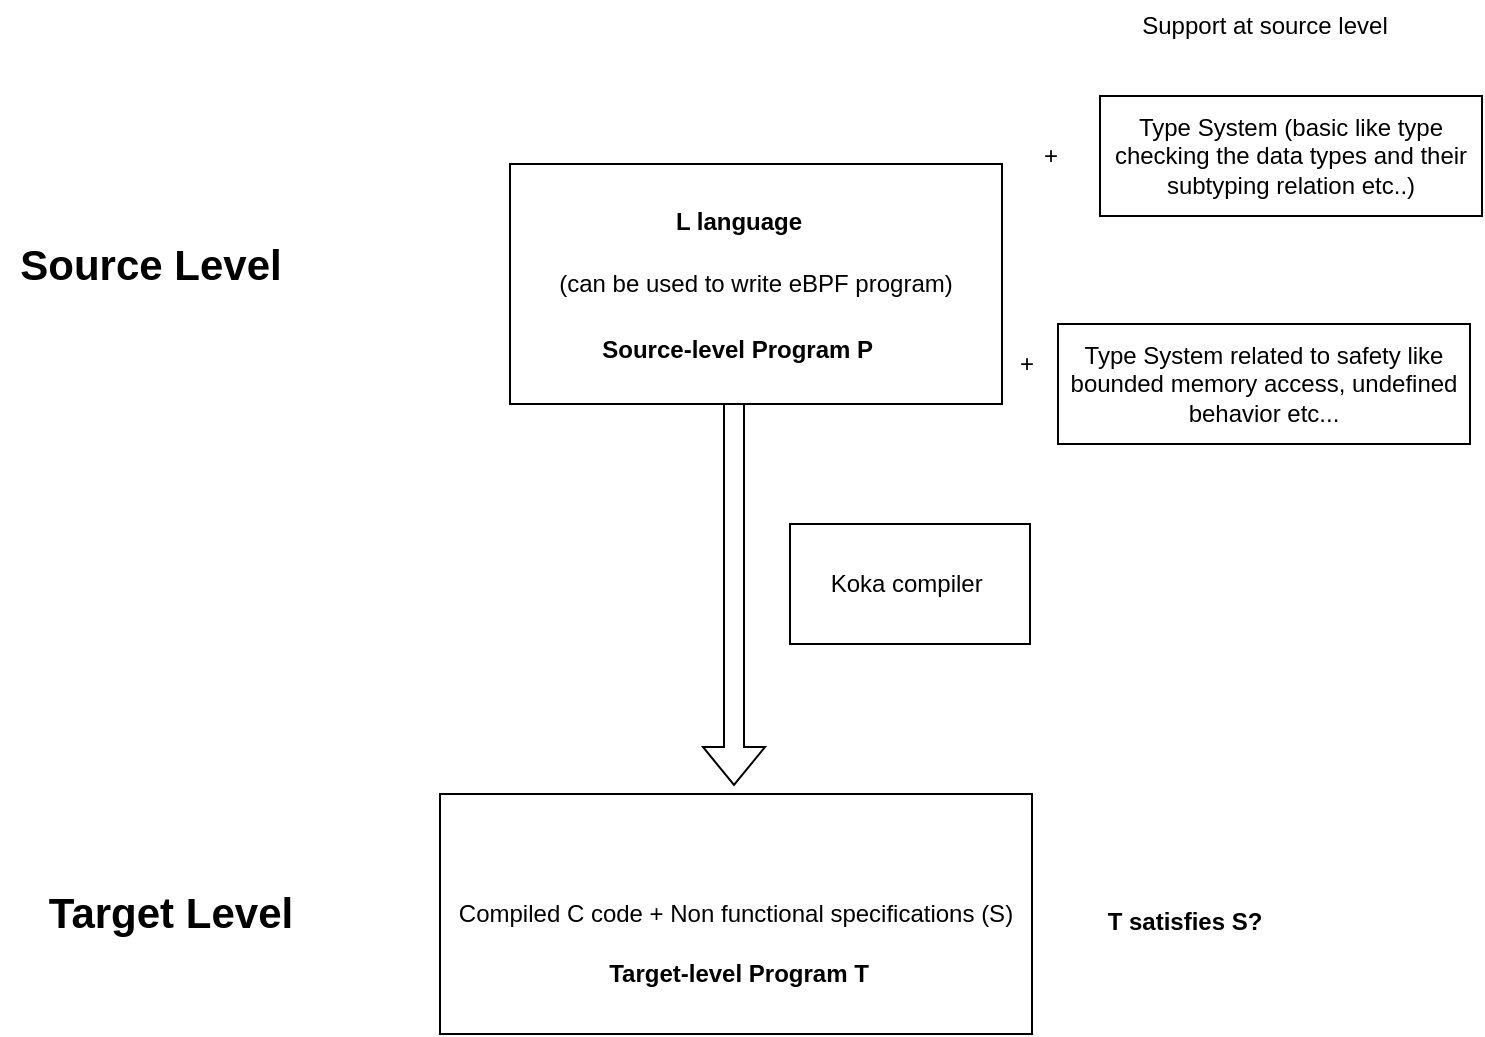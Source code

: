 <mxfile version="23.1.1" type="device">
  <diagram name="Page-1" id="RK6Y4kTIXz4QSAaelpeY">
    <mxGraphModel dx="1026" dy="651" grid="0" gridSize="10" guides="1" tooltips="1" connect="1" arrows="1" fold="1" page="1" pageScale="1" pageWidth="850" pageHeight="1100" math="0" shadow="0">
      <root>
        <mxCell id="0" />
        <mxCell id="1" parent="0" />
        <mxCell id="Pqh1HwjwaqGqAqokoveN-1" value="Compiled C code + Non functional specifications (S)" style="rounded=0;whiteSpace=wrap;html=1;" vertex="1" parent="1">
          <mxGeometry x="277" y="441" width="296" height="120" as="geometry" />
        </mxCell>
        <mxCell id="Pqh1HwjwaqGqAqokoveN-2" value="&lt;b&gt;Language L (superset of Koka)&lt;/b&gt;" style="text;html=1;align=center;verticalAlign=middle;resizable=0;points=[];autosize=1;strokeColor=none;fillColor=none;" vertex="1" parent="1">
          <mxGeometry x="330" y="144" width="194" height="26" as="geometry" />
        </mxCell>
        <mxCell id="Pqh1HwjwaqGqAqokoveN-3" value="Type System (basic like type checking the data types and their subtyping relation etc..)" style="whiteSpace=wrap;html=1;" vertex="1" parent="1">
          <mxGeometry x="607" y="92" width="191" height="60" as="geometry" />
        </mxCell>
        <mxCell id="Pqh1HwjwaqGqAqokoveN-5" value="High-level language" style="text;html=1;align=center;verticalAlign=middle;resizable=0;points=[];autosize=1;strokeColor=none;fillColor=none;" vertex="1" parent="1">
          <mxGeometry x="361" y="185" width="124" height="26" as="geometry" />
        </mxCell>
        <mxCell id="Pqh1HwjwaqGqAqokoveN-6" value="Type System related to safety like bounded memory access, undefined behavior etc..." style="whiteSpace=wrap;html=1;" vertex="1" parent="1">
          <mxGeometry x="586" y="206" width="206" height="60" as="geometry" />
        </mxCell>
        <mxCell id="Pqh1HwjwaqGqAqokoveN-7" value="Support at source level" style="text;html=1;align=center;verticalAlign=middle;resizable=0;points=[];autosize=1;strokeColor=none;fillColor=none;" vertex="1" parent="1">
          <mxGeometry x="618.5" y="44" width="141" height="26" as="geometry" />
        </mxCell>
        <mxCell id="Pqh1HwjwaqGqAqokoveN-8" value="+" style="text;html=1;align=center;verticalAlign=middle;resizable=0;points=[];autosize=1;strokeColor=none;fillColor=none;" vertex="1" parent="1">
          <mxGeometry x="569" y="109" width="25" height="26" as="geometry" />
        </mxCell>
        <mxCell id="Pqh1HwjwaqGqAqokoveN-9" value="+" style="text;html=1;align=center;verticalAlign=middle;resizable=0;points=[];autosize=1;strokeColor=none;fillColor=none;" vertex="1" parent="1">
          <mxGeometry x="557" y="213" width="25" height="26" as="geometry" />
        </mxCell>
        <mxCell id="Pqh1HwjwaqGqAqokoveN-10" value="&lt;b&gt;&lt;font style=&quot;font-size: 21px;&quot;&gt;Source Level&lt;/font&gt;&lt;/b&gt;" style="text;html=1;align=center;verticalAlign=middle;resizable=0;points=[];autosize=1;strokeColor=none;fillColor=none;" vertex="1" parent="1">
          <mxGeometry x="57" y="157.5" width="149" height="37" as="geometry" />
        </mxCell>
        <mxCell id="Pqh1HwjwaqGqAqokoveN-11" value="" style="shape=flexArrow;endArrow=classic;html=1;rounded=0;" edge="1" parent="1">
          <mxGeometry width="50" height="50" relative="1" as="geometry">
            <mxPoint x="424" y="236" as="sourcePoint" />
            <mxPoint x="424" y="437" as="targetPoint" />
          </mxGeometry>
        </mxCell>
        <mxCell id="Pqh1HwjwaqGqAqokoveN-12" value="(can be used to write eBPF program)" style="rounded=0;whiteSpace=wrap;html=1;" vertex="1" parent="1">
          <mxGeometry x="312" y="126" width="246" height="120" as="geometry" />
        </mxCell>
        <mxCell id="Pqh1HwjwaqGqAqokoveN-13" value="Koka compiler&amp;nbsp;" style="whiteSpace=wrap;html=1;" vertex="1" parent="1">
          <mxGeometry x="452" y="306" width="120" height="60" as="geometry" />
        </mxCell>
        <mxCell id="Pqh1HwjwaqGqAqokoveN-14" value="&lt;b&gt;L language&lt;/b&gt;" style="text;html=1;align=center;verticalAlign=middle;resizable=0;points=[];autosize=1;strokeColor=none;fillColor=none;" vertex="1" parent="1">
          <mxGeometry x="385" y="142" width="81" height="26" as="geometry" />
        </mxCell>
        <mxCell id="Pqh1HwjwaqGqAqokoveN-15" value="&lt;b&gt;Source-level Program P&amp;nbsp;&lt;/b&gt;" style="text;html=1;align=center;verticalAlign=middle;resizable=0;points=[];autosize=1;strokeColor=none;fillColor=none;" vertex="1" parent="1">
          <mxGeometry x="348.5" y="206" width="157" height="26" as="geometry" />
        </mxCell>
        <mxCell id="Pqh1HwjwaqGqAqokoveN-16" value="&lt;b&gt;Target-level Program T&lt;/b&gt;" style="text;html=1;align=center;verticalAlign=middle;resizable=0;points=[];autosize=1;strokeColor=none;fillColor=none;" vertex="1" parent="1">
          <mxGeometry x="351.5" y="518" width="148" height="26" as="geometry" />
        </mxCell>
        <mxCell id="Pqh1HwjwaqGqAqokoveN-17" value="&lt;b&gt;T satisfies S?&lt;/b&gt;" style="text;html=1;align=center;verticalAlign=middle;resizable=0;points=[];autosize=1;strokeColor=none;fillColor=none;" vertex="1" parent="1">
          <mxGeometry x="601" y="492" width="95" height="26" as="geometry" />
        </mxCell>
        <mxCell id="Pqh1HwjwaqGqAqokoveN-18" value="&lt;b&gt;&lt;font style=&quot;font-size: 21px;&quot;&gt;Target Level&lt;/font&gt;&lt;/b&gt;" style="text;html=1;align=center;verticalAlign=middle;resizable=0;points=[];autosize=1;strokeColor=none;fillColor=none;" vertex="1" parent="1">
          <mxGeometry x="72" y="481" width="140" height="37" as="geometry" />
        </mxCell>
      </root>
    </mxGraphModel>
  </diagram>
</mxfile>

